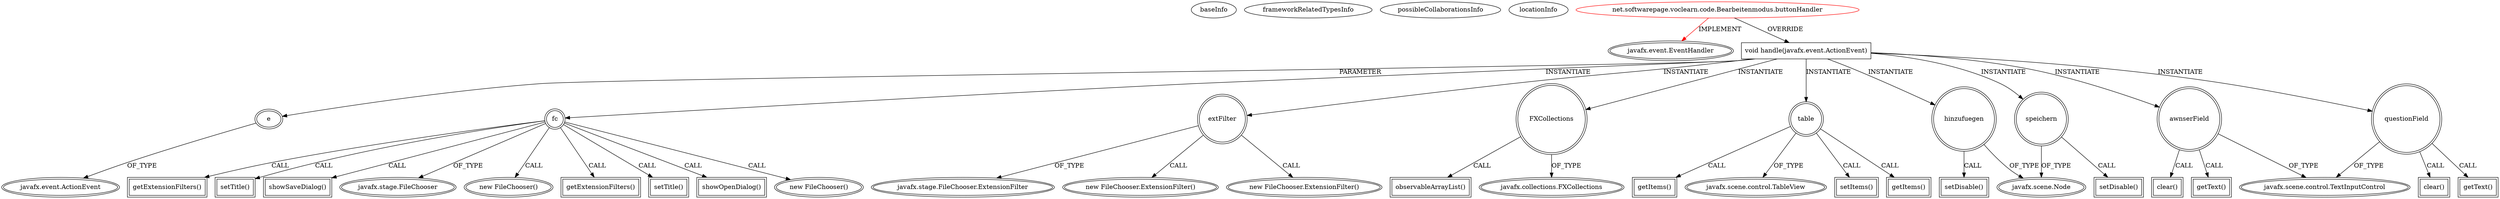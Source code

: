 digraph {
baseInfo[graphId=3587,category="extension_graph",isAnonymous=false,possibleRelation=false]
frameworkRelatedTypesInfo[0="javafx.event.EventHandler"]
possibleCollaborationsInfo[]
locationInfo[projectName="mathiasj33-VocLearn",filePath="/mathiasj33-VocLearn/VocLearn-master/src/net/softwarepage/voclearn/code/Bearbeitenmodus.java",contextSignature="buttonHandler",graphId="3587"]
0[label="net.softwarepage.voclearn.code.Bearbeitenmodus.buttonHandler",vertexType="ROOT_CLIENT_CLASS_DECLARATION",isFrameworkType=false,color=red]
1[label="javafx.event.EventHandler",vertexType="FRAMEWORK_INTERFACE_TYPE",isFrameworkType=true,peripheries=2]
2[label="void handle(javafx.event.ActionEvent)",vertexType="OVERRIDING_METHOD_DECLARATION",isFrameworkType=false,shape=box]
3[label="e",vertexType="PARAMETER_DECLARATION",isFrameworkType=true,peripheries=2]
4[label="javafx.event.ActionEvent",vertexType="FRAMEWORK_CLASS_TYPE",isFrameworkType=true,peripheries=2]
6[label="fc",vertexType="VARIABLE_EXPRESION",isFrameworkType=true,peripheries=2,shape=circle]
7[label="javafx.stage.FileChooser",vertexType="FRAMEWORK_CLASS_TYPE",isFrameworkType=true,peripheries=2]
5[label="new FileChooser()",vertexType="CONSTRUCTOR_CALL",isFrameworkType=true,peripheries=2]
9[label="extFilter",vertexType="VARIABLE_EXPRESION",isFrameworkType=true,peripheries=2,shape=circle]
10[label="javafx.stage.FileChooser.ExtensionFilter",vertexType="FRAMEWORK_CLASS_TYPE",isFrameworkType=true,peripheries=2]
8[label="new FileChooser.ExtensionFilter()",vertexType="CONSTRUCTOR_CALL",isFrameworkType=true,peripheries=2]
12[label="getExtensionFilters()",vertexType="INSIDE_CALL",isFrameworkType=true,peripheries=2,shape=box]
14[label="setTitle()",vertexType="INSIDE_CALL",isFrameworkType=true,peripheries=2,shape=box]
16[label="showOpenDialog()",vertexType="INSIDE_CALL",isFrameworkType=true,peripheries=2,shape=box]
17[label="FXCollections",vertexType="VARIABLE_EXPRESION",isFrameworkType=true,peripheries=2,shape=circle]
19[label="javafx.collections.FXCollections",vertexType="FRAMEWORK_CLASS_TYPE",isFrameworkType=true,peripheries=2]
18[label="observableArrayList()",vertexType="INSIDE_CALL",isFrameworkType=true,peripheries=2,shape=box]
20[label="table",vertexType="VARIABLE_EXPRESION",isFrameworkType=true,peripheries=2,shape=circle]
22[label="javafx.scene.control.TableView",vertexType="FRAMEWORK_CLASS_TYPE",isFrameworkType=true,peripheries=2]
21[label="setItems()",vertexType="INSIDE_CALL",isFrameworkType=true,peripheries=2,shape=box]
23[label="hinzufuegen",vertexType="VARIABLE_EXPRESION",isFrameworkType=true,peripheries=2,shape=circle]
25[label="javafx.scene.Node",vertexType="FRAMEWORK_CLASS_TYPE",isFrameworkType=true,peripheries=2]
24[label="setDisable()",vertexType="INSIDE_CALL",isFrameworkType=true,peripheries=2,shape=box]
27[label="getItems()",vertexType="INSIDE_CALL",isFrameworkType=true,peripheries=2,shape=box]
28[label="new FileChooser()",vertexType="CONSTRUCTOR_CALL",isFrameworkType=true,peripheries=2]
30[label="new FileChooser.ExtensionFilter()",vertexType="CONSTRUCTOR_CALL",isFrameworkType=true,peripheries=2]
33[label="getExtensionFilters()",vertexType="INSIDE_CALL",isFrameworkType=true,peripheries=2,shape=box]
35[label="setTitle()",vertexType="INSIDE_CALL",isFrameworkType=true,peripheries=2,shape=box]
37[label="showSaveDialog()",vertexType="INSIDE_CALL",isFrameworkType=true,peripheries=2,shape=box]
39[label="getItems()",vertexType="INSIDE_CALL",isFrameworkType=true,peripheries=2,shape=box]
40[label="questionField",vertexType="VARIABLE_EXPRESION",isFrameworkType=true,peripheries=2,shape=circle]
42[label="javafx.scene.control.TextInputControl",vertexType="FRAMEWORK_CLASS_TYPE",isFrameworkType=true,peripheries=2]
41[label="getText()",vertexType="INSIDE_CALL",isFrameworkType=true,peripheries=2,shape=box]
43[label="awnserField",vertexType="VARIABLE_EXPRESION",isFrameworkType=true,peripheries=2,shape=circle]
44[label="getText()",vertexType="INSIDE_CALL",isFrameworkType=true,peripheries=2,shape=box]
47[label="clear()",vertexType="INSIDE_CALL",isFrameworkType=true,peripheries=2,shape=box]
49[label="clear()",vertexType="INSIDE_CALL",isFrameworkType=true,peripheries=2,shape=box]
50[label="speichern",vertexType="VARIABLE_EXPRESION",isFrameworkType=true,peripheries=2,shape=circle]
51[label="setDisable()",vertexType="INSIDE_CALL",isFrameworkType=true,peripheries=2,shape=box]
0->1[label="IMPLEMENT",color=red]
0->2[label="OVERRIDE"]
3->4[label="OF_TYPE"]
2->3[label="PARAMETER"]
2->6[label="INSTANTIATE"]
6->7[label="OF_TYPE"]
6->5[label="CALL"]
2->9[label="INSTANTIATE"]
9->10[label="OF_TYPE"]
9->8[label="CALL"]
6->12[label="CALL"]
6->14[label="CALL"]
6->16[label="CALL"]
2->17[label="INSTANTIATE"]
17->19[label="OF_TYPE"]
17->18[label="CALL"]
2->20[label="INSTANTIATE"]
20->22[label="OF_TYPE"]
20->21[label="CALL"]
2->23[label="INSTANTIATE"]
23->25[label="OF_TYPE"]
23->24[label="CALL"]
20->27[label="CALL"]
6->28[label="CALL"]
9->30[label="CALL"]
6->33[label="CALL"]
6->35[label="CALL"]
6->37[label="CALL"]
20->39[label="CALL"]
2->40[label="INSTANTIATE"]
40->42[label="OF_TYPE"]
40->41[label="CALL"]
2->43[label="INSTANTIATE"]
43->42[label="OF_TYPE"]
43->44[label="CALL"]
40->47[label="CALL"]
43->49[label="CALL"]
2->50[label="INSTANTIATE"]
50->25[label="OF_TYPE"]
50->51[label="CALL"]
}

